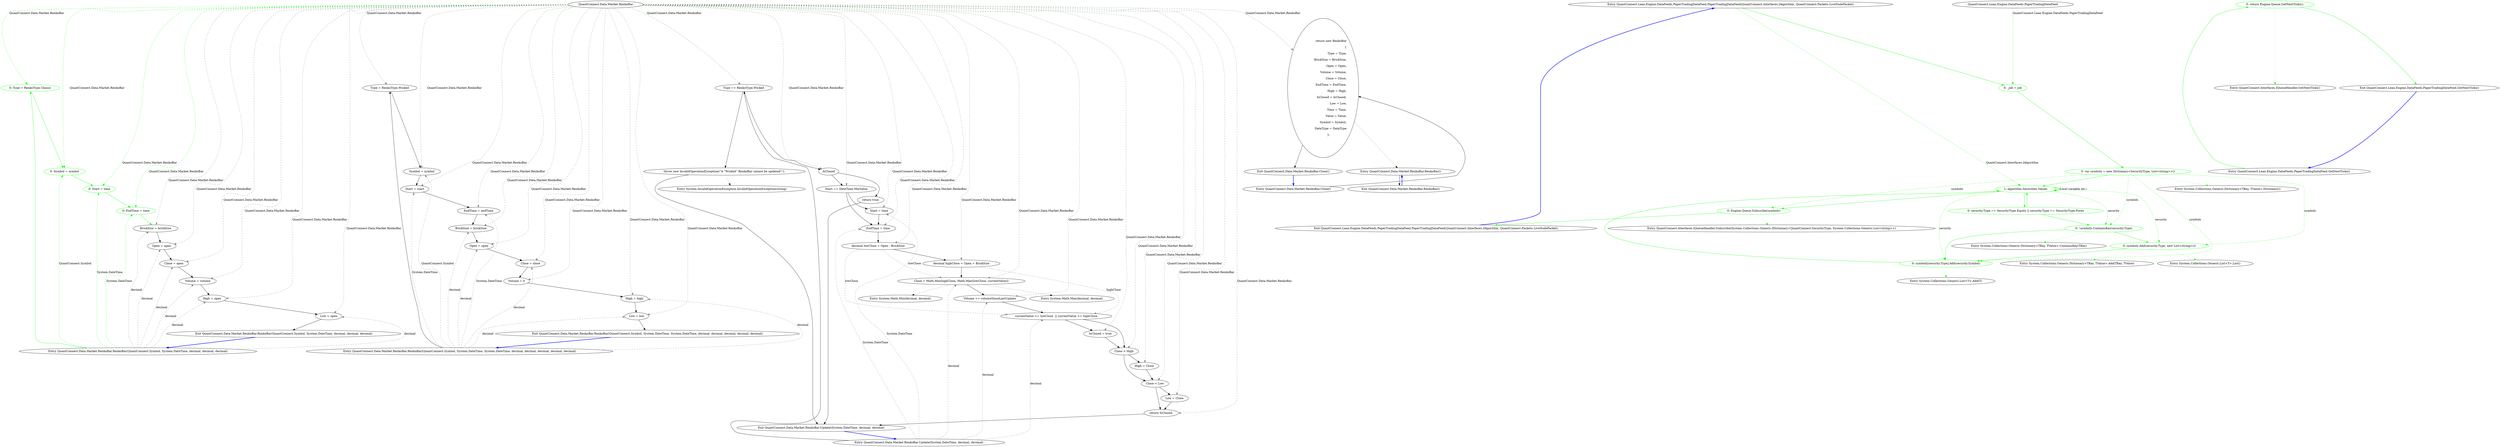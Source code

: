 digraph  {
d3 [cluster="QuantConnect.Data.Market.RenkoBar.RenkoBar(QuantConnect.Symbol, System.DateTime, decimal, decimal, decimal)", color=green, community=0, label="0: Type = RenkoType.Classic", span="137-137"];
d59 [label="QuantConnect.Data.Market.RenkoBar", span=""];
d2 [cluster="QuantConnect.Data.Market.RenkoBar.RenkoBar(QuantConnect.Symbol, System.DateTime, decimal, decimal, decimal)", label="Entry QuantConnect.Data.Market.RenkoBar.RenkoBar(QuantConnect.Symbol, System.DateTime, decimal, decimal, decimal)", span="134-134"];
d4 [cluster="QuantConnect.Data.Market.RenkoBar.RenkoBar(QuantConnect.Symbol, System.DateTime, decimal, decimal, decimal)", color=green, community=0, label="0: Symbol = symbol", span="139-139"];
d5 [cluster="QuantConnect.Data.Market.RenkoBar.RenkoBar(QuantConnect.Symbol, System.DateTime, decimal, decimal, decimal)", color=green, community=0, label="0: Start = time", span="140-140"];
d6 [cluster="QuantConnect.Data.Market.RenkoBar.RenkoBar(QuantConnect.Symbol, System.DateTime, decimal, decimal, decimal)", color=green, community=0, label="0: EndTime = time", span="141-141"];
d7 [cluster="QuantConnect.Data.Market.RenkoBar.RenkoBar(QuantConnect.Symbol, System.DateTime, decimal, decimal, decimal)", label="BrickSize = brickSize", span="142-142"];
d8 [cluster="QuantConnect.Data.Market.RenkoBar.RenkoBar(QuantConnect.Symbol, System.DateTime, decimal, decimal, decimal)", label="Open = open", span="143-143"];
d9 [cluster="QuantConnect.Data.Market.RenkoBar.RenkoBar(QuantConnect.Symbol, System.DateTime, decimal, decimal, decimal)", label="Close = open", span="144-144"];
d10 [cluster="QuantConnect.Data.Market.RenkoBar.RenkoBar(QuantConnect.Symbol, System.DateTime, decimal, decimal, decimal)", label="Volume = volume", span="145-145"];
d11 [cluster="QuantConnect.Data.Market.RenkoBar.RenkoBar(QuantConnect.Symbol, System.DateTime, decimal, decimal, decimal)", label="High = open", span="146-146"];
d12 [cluster="QuantConnect.Data.Market.RenkoBar.RenkoBar(QuantConnect.Symbol, System.DateTime, decimal, decimal, decimal)", label="Low = open", span="147-147"];
d15 [cluster="QuantConnect.Data.Market.RenkoBar.RenkoBar(QuantConnect.Symbol, System.DateTime, System.DateTime, decimal, decimal, decimal, decimal, decimal)", label="Type = RenkoType.Wicked", span="164-164"];
d16 [cluster="QuantConnect.Data.Market.RenkoBar.RenkoBar(QuantConnect.Symbol, System.DateTime, System.DateTime, decimal, decimal, decimal, decimal, decimal)", label="Symbol = symbol", span="166-166"];
d17 [cluster="QuantConnect.Data.Market.RenkoBar.RenkoBar(QuantConnect.Symbol, System.DateTime, System.DateTime, decimal, decimal, decimal, decimal, decimal)", label="Start = start", span="167-167"];
d18 [cluster="QuantConnect.Data.Market.RenkoBar.RenkoBar(QuantConnect.Symbol, System.DateTime, System.DateTime, decimal, decimal, decimal, decimal, decimal)", label="EndTime = endTime", span="168-168"];
d19 [cluster="QuantConnect.Data.Market.RenkoBar.RenkoBar(QuantConnect.Symbol, System.DateTime, System.DateTime, decimal, decimal, decimal, decimal, decimal)", label="BrickSize = brickSize", span="169-169"];
d20 [cluster="QuantConnect.Data.Market.RenkoBar.RenkoBar(QuantConnect.Symbol, System.DateTime, System.DateTime, decimal, decimal, decimal, decimal, decimal)", label="Open = open", span="170-170"];
d21 [cluster="QuantConnect.Data.Market.RenkoBar.RenkoBar(QuantConnect.Symbol, System.DateTime, System.DateTime, decimal, decimal, decimal, decimal, decimal)", label="Close = close", span="171-171"];
d22 [cluster="QuantConnect.Data.Market.RenkoBar.RenkoBar(QuantConnect.Symbol, System.DateTime, System.DateTime, decimal, decimal, decimal, decimal, decimal)", label="Volume = 0", span="172-172"];
d23 [cluster="QuantConnect.Data.Market.RenkoBar.RenkoBar(QuantConnect.Symbol, System.DateTime, System.DateTime, decimal, decimal, decimal, decimal, decimal)", label="High = high", span="173-173"];
d24 [cluster="QuantConnect.Data.Market.RenkoBar.RenkoBar(QuantConnect.Symbol, System.DateTime, System.DateTime, decimal, decimal, decimal, decimal, decimal)", label="Low = low", span="174-174"];
d27 [cluster="QuantConnect.Data.Market.RenkoBar.Update(System.DateTime, decimal, decimal)", label="Type == RenkoType.Wicked", span="186-186"];
d29 [cluster="QuantConnect.Data.Market.RenkoBar.Update(System.DateTime, decimal, decimal)", label=IsClosed, span="190-190"];
d31 [cluster="QuantConnect.Data.Market.RenkoBar.Update(System.DateTime, decimal, decimal)", label="Start == DateTime.MinValue", span="191-191"];
d32 [cluster="QuantConnect.Data.Market.RenkoBar.Update(System.DateTime, decimal, decimal)", label="Start = time", span="191-191"];
d33 [cluster="QuantConnect.Data.Market.RenkoBar.Update(System.DateTime, decimal, decimal)", label="EndTime = time", span="192-192"];
d34 [cluster="QuantConnect.Data.Market.RenkoBar.Update(System.DateTime, decimal, decimal)", label="decimal lowClose = Open - BrickSize", span="195-195"];
d35 [cluster="QuantConnect.Data.Market.RenkoBar.Update(System.DateTime, decimal, decimal)", label="decimal highClose = Open + BrickSize", span="196-196"];
d36 [cluster="QuantConnect.Data.Market.RenkoBar.Update(System.DateTime, decimal, decimal)", label="Close = Math.Min(highClose, Math.Max(lowClose, currentValue))", span="198-198"];
d37 [cluster="QuantConnect.Data.Market.RenkoBar.Update(System.DateTime, decimal, decimal)", label="Volume += volumeSinceLastUpdate", span="199-199"];
d39 [cluster="QuantConnect.Data.Market.RenkoBar.Update(System.DateTime, decimal, decimal)", label="IsClosed = true", span="204-204"];
d40 [cluster="QuantConnect.Data.Market.RenkoBar.Update(System.DateTime, decimal, decimal)", label="Close > High", span="207-207"];
d41 [cluster="QuantConnect.Data.Market.RenkoBar.Update(System.DateTime, decimal, decimal)", label="High = Close", span="207-207"];
d42 [cluster="QuantConnect.Data.Market.RenkoBar.Update(System.DateTime, decimal, decimal)", label="Close < Low", span="208-208"];
d43 [cluster="QuantConnect.Data.Market.RenkoBar.Update(System.DateTime, decimal, decimal)", label="Low = Close", span="208-208"];
d44 [cluster="QuantConnect.Data.Market.RenkoBar.Update(System.DateTime, decimal, decimal)", label="return IsClosed;", span="210-210"];
d57 [cluster="QuantConnect.Data.Market.RenkoBar.Clone()", label="return new RenkoBar\r\n            {\r\n                Type = Type,\r\n                BrickSize = BrickSize,\r\n                Open = Open,\r\n                Volume = Volume,\r\n                Close = Close,\r\n                EndTime = EndTime,\r\n                High = High,\r\n                IsClosed = IsClosed,\r\n                Low = Low,\r\n                Time = Time,\r\n                Value = Value,\r\n                Symbol = Symbol,\r\n                DataType = DataType\r\n            };", span="249-264"];
d13 [cluster="QuantConnect.Data.Market.RenkoBar.RenkoBar(QuantConnect.Symbol, System.DateTime, decimal, decimal, decimal)", label="Exit QuantConnect.Data.Market.RenkoBar.RenkoBar(QuantConnect.Symbol, System.DateTime, decimal, decimal, decimal)", span="134-134"];
d14 [cluster="QuantConnect.Data.Market.RenkoBar.RenkoBar(QuantConnect.Symbol, System.DateTime, System.DateTime, decimal, decimal, decimal, decimal, decimal)", label="Entry QuantConnect.Data.Market.RenkoBar.RenkoBar(QuantConnect.Symbol, System.DateTime, System.DateTime, decimal, decimal, decimal, decimal, decimal)", span="161-161"];
d25 [cluster="QuantConnect.Data.Market.RenkoBar.RenkoBar(QuantConnect.Symbol, System.DateTime, System.DateTime, decimal, decimal, decimal, decimal, decimal)", label="Exit QuantConnect.Data.Market.RenkoBar.RenkoBar(QuantConnect.Symbol, System.DateTime, System.DateTime, decimal, decimal, decimal, decimal, decimal)", span="161-161"];
d26 [cluster="QuantConnect.Data.Market.RenkoBar.Update(System.DateTime, decimal, decimal)", label="Entry QuantConnect.Data.Market.RenkoBar.Update(System.DateTime, decimal, decimal)", span="184-184"];
d28 [cluster="QuantConnect.Data.Market.RenkoBar.Update(System.DateTime, decimal, decimal)", label="throw new InvalidOperationException(''A \''Wicked\'' RenkoBar cannot be updated!'');", span="187-187"];
d30 [cluster="QuantConnect.Data.Market.RenkoBar.Update(System.DateTime, decimal, decimal)", label="return true;", span="190-190"];
d38 [cluster="QuantConnect.Data.Market.RenkoBar.Update(System.DateTime, decimal, decimal)", label="currentValue <= lowClose  || currentValue >= highClose", span="202-202"];
d47 [cluster="System.Math.Max(decimal, decimal)", label="Entry System.Math.Max(decimal, decimal)", span="0-0"];
d48 [cluster="System.Math.Min(decimal, decimal)", label="Entry System.Math.Min(decimal, decimal)", span="0-0"];
d45 [cluster="QuantConnect.Data.Market.RenkoBar.Update(System.DateTime, decimal, decimal)", label="Exit QuantConnect.Data.Market.RenkoBar.Update(System.DateTime, decimal, decimal)", span="184-184"];
d56 [cluster="QuantConnect.Data.Market.RenkoBar.Clone()", label="Entry QuantConnect.Data.Market.RenkoBar.Clone()", span="247-247"];
d58 [cluster="QuantConnect.Data.Market.RenkoBar.Clone()", label="Exit QuantConnect.Data.Market.RenkoBar.Clone()", span="247-247"];
d0 [cluster="QuantConnect.Data.Market.RenkoBar.RenkoBar()", label="Entry QuantConnect.Data.Market.RenkoBar.RenkoBar()", span="122-122"];
d46 [cluster="System.InvalidOperationException.InvalidOperationException(string)", label="Entry System.InvalidOperationException.InvalidOperationException(string)", span="0-0"];
d1 [cluster="QuantConnect.Data.Market.RenkoBar.RenkoBar()", label="Exit QuantConnect.Data.Market.RenkoBar.RenkoBar()", span="122-122"];
m0_0 [cluster="QuantConnect.Lean.Engine.DataFeeds.PaperTradingDataFeed.PaperTradingDataFeed(QuantConnect.Interfaces.IAlgorithm, QuantConnect.Packets.LiveNodePacket)", file="FractalAdaptiveMovingAverageTests.cs", label="Entry QuantConnect.Lean.Engine.DataFeeds.PaperTradingDataFeed.PaperTradingDataFeed(QuantConnect.Interfaces.IAlgorithm, QuantConnect.Packets.LiveNodePacket)", span="22-22"];
m0_1 [cluster="QuantConnect.Lean.Engine.DataFeeds.PaperTradingDataFeed.PaperTradingDataFeed(QuantConnect.Interfaces.IAlgorithm, QuantConnect.Packets.LiveNodePacket)", color=green, community=0, file="FractalAdaptiveMovingAverageTests.cs", label="0: _job = job", span="25-25"];
m0_2 [cluster="QuantConnect.Lean.Engine.DataFeeds.PaperTradingDataFeed.PaperTradingDataFeed(QuantConnect.Interfaces.IAlgorithm, QuantConnect.Packets.LiveNodePacket)", color=green, community=0, file="FractalAdaptiveMovingAverageTests.cs", label="0: var symbols = new Dictionary<SecurityType, List<string>>()", span="28-28"];
m0_3 [cluster="QuantConnect.Lean.Engine.DataFeeds.PaperTradingDataFeed.PaperTradingDataFeed(QuantConnect.Interfaces.IAlgorithm, QuantConnect.Packets.LiveNodePacket)", color=green, community=0, file="FractalAdaptiveMovingAverageTests.cs", label="1: algorithm.Securities.Values", span="31-31"];
m0_7 [cluster="QuantConnect.Lean.Engine.DataFeeds.PaperTradingDataFeed.PaperTradingDataFeed(QuantConnect.Interfaces.IAlgorithm, QuantConnect.Packets.LiveNodePacket)", color=green, community=0, file="FractalAdaptiveMovingAverageTests.cs", label="0: symbols[security.Type].Add(security.Symbol)", span="36-36"];
m0_4 [cluster="QuantConnect.Lean.Engine.DataFeeds.PaperTradingDataFeed.PaperTradingDataFeed(QuantConnect.Interfaces.IAlgorithm, QuantConnect.Packets.LiveNodePacket)", color=green, community=0, file="FractalAdaptiveMovingAverageTests.cs", label="0: security.Type == SecurityType.Equity || security.Type == SecurityType.Forex", span="33-33"];
m0_8 [cluster="QuantConnect.Lean.Engine.DataFeeds.PaperTradingDataFeed.PaperTradingDataFeed(QuantConnect.Interfaces.IAlgorithm, QuantConnect.Packets.LiveNodePacket)", color=green, community=0, file="FractalAdaptiveMovingAverageTests.cs", label="0: Engine.Queue.Subscribe(symbols)", span="41-41"];
m0_5 [cluster="QuantConnect.Lean.Engine.DataFeeds.PaperTradingDataFeed.PaperTradingDataFeed(QuantConnect.Interfaces.IAlgorithm, QuantConnect.Packets.LiveNodePacket)", color=green, community=0, file="FractalAdaptiveMovingAverageTests.cs", label="0: !symbols.ContainsKey(security.Type)", span="35-35"];
m0_6 [cluster="QuantConnect.Lean.Engine.DataFeeds.PaperTradingDataFeed.PaperTradingDataFeed(QuantConnect.Interfaces.IAlgorithm, QuantConnect.Packets.LiveNodePacket)", color=green, community=0, file="FractalAdaptiveMovingAverageTests.cs", label="0: symbols.Add(security.Type, new List<string>())", span="35-35"];
m0_9 [cluster="QuantConnect.Lean.Engine.DataFeeds.PaperTradingDataFeed.PaperTradingDataFeed(QuantConnect.Interfaces.IAlgorithm, QuantConnect.Packets.LiveNodePacket)", file="FractalAdaptiveMovingAverageTests.cs", label="Exit QuantConnect.Lean.Engine.DataFeeds.PaperTradingDataFeed.PaperTradingDataFeed(QuantConnect.Interfaces.IAlgorithm, QuantConnect.Packets.LiveNodePacket)", span="22-22"];
m0_14 [cluster="System.Collections.Generic.List<T>.Add(T)", file="FractalAdaptiveMovingAverageTests.cs", label="Entry System.Collections.Generic.List<T>.Add(T)", span="0-0"];
m0_13 [cluster="System.Collections.Generic.Dictionary<TKey, TValue>.Add(TKey, TValue)", file="FractalAdaptiveMovingAverageTests.cs", label="Entry System.Collections.Generic.Dictionary<TKey, TValue>.Add(TKey, TValue)", span="0-0"];
m0_19 [cluster="QuantConnect.Interfaces.IQueueHandler.GetNextTicks()", file="FractalAdaptiveMovingAverageTests.cs", label="Entry QuantConnect.Interfaces.IQueueHandler.GetNextTicks()", span="53-53"];
m0_11 [cluster="System.Collections.Generic.Dictionary<TKey, TValue>.ContainsKey(TKey)", file="FractalAdaptiveMovingAverageTests.cs", label="Entry System.Collections.Generic.Dictionary<TKey, TValue>.ContainsKey(TKey)", span="0-0"];
m0_15 [cluster="QuantConnect.Interfaces.IQueueHandler.Subscribe(System.Collections.Generic.IDictionary<QuantConnect.SecurityType, System.Collections.Generic.List<string>>)", file="FractalAdaptiveMovingAverageTests.cs", label="Entry QuantConnect.Interfaces.IQueueHandler.Subscribe(System.Collections.Generic.IDictionary<QuantConnect.SecurityType, System.Collections.Generic.List<string>>)", span="69-69"];
m0_12 [cluster="System.Collections.Generic.List<T>.List()", file="FractalAdaptiveMovingAverageTests.cs", label="Entry System.Collections.Generic.List<T>.List()", span="0-0"];
m0_16 [cluster="QuantConnect.Lean.Engine.DataFeeds.PaperTradingDataFeed.GetNextTicks()", file="FractalAdaptiveMovingAverageTests.cs", label="Entry QuantConnect.Lean.Engine.DataFeeds.PaperTradingDataFeed.GetNextTicks()", span="48-48"];
m0_17 [cluster="QuantConnect.Lean.Engine.DataFeeds.PaperTradingDataFeed.GetNextTicks()", color=green, community=0, file="FractalAdaptiveMovingAverageTests.cs", label="0: return Engine.Queue.GetNextTicks();", span="50-50"];
m0_18 [cluster="QuantConnect.Lean.Engine.DataFeeds.PaperTradingDataFeed.GetNextTicks()", file="FractalAdaptiveMovingAverageTests.cs", label="Exit QuantConnect.Lean.Engine.DataFeeds.PaperTradingDataFeed.GetNextTicks()", span="48-48"];
m0_10 [cluster="System.Collections.Generic.Dictionary<TKey, TValue>.Dictionary()", file="FractalAdaptiveMovingAverageTests.cs", label="Entry System.Collections.Generic.Dictionary<TKey, TValue>.Dictionary()", span="0-0"];
m0_20 [file="FractalAdaptiveMovingAverageTests.cs", label="QuantConnect.Lean.Engine.DataFeeds.PaperTradingDataFeed", span=""];
d3 -> d4  [color=green, key=0, style=solid];
d59 -> d3  [color=green, key=1, label="QuantConnect.Data.Market.RenkoBar", style=dashed];
d59 -> d4  [color=green, key=1, label="QuantConnect.Data.Market.RenkoBar", style=dashed];
d59 -> d5  [color=green, key=1, label="QuantConnect.Data.Market.RenkoBar", style=dashed];
d59 -> d6  [color=green, key=1, label="QuantConnect.Data.Market.RenkoBar", style=dashed];
d59 -> d7  [color=darkseagreen4, key=1, label="QuantConnect.Data.Market.RenkoBar", style=dashed];
d59 -> d8  [color=darkseagreen4, key=1, label="QuantConnect.Data.Market.RenkoBar", style=dashed];
d59 -> d9  [color=darkseagreen4, key=1, label="QuantConnect.Data.Market.RenkoBar", style=dashed];
d59 -> d10  [color=darkseagreen4, key=1, label="QuantConnect.Data.Market.RenkoBar", style=dashed];
d59 -> d11  [color=darkseagreen4, key=1, label="QuantConnect.Data.Market.RenkoBar", style=dashed];
d59 -> d12  [color=darkseagreen4, key=1, label="QuantConnect.Data.Market.RenkoBar", style=dashed];
d59 -> d15  [color=darkseagreen4, key=1, label="QuantConnect.Data.Market.RenkoBar", style=dashed];
d59 -> d16  [color=darkseagreen4, key=1, label="QuantConnect.Data.Market.RenkoBar", style=dashed];
d59 -> d17  [color=darkseagreen4, key=1, label="QuantConnect.Data.Market.RenkoBar", style=dashed];
d59 -> d18  [color=darkseagreen4, key=1, label="QuantConnect.Data.Market.RenkoBar", style=dashed];
d59 -> d19  [color=darkseagreen4, key=1, label="QuantConnect.Data.Market.RenkoBar", style=dashed];
d59 -> d20  [color=darkseagreen4, key=1, label="QuantConnect.Data.Market.RenkoBar", style=dashed];
d59 -> d21  [color=darkseagreen4, key=1, label="QuantConnect.Data.Market.RenkoBar", style=dashed];
d59 -> d22  [color=darkseagreen4, key=1, label="QuantConnect.Data.Market.RenkoBar", style=dashed];
d59 -> d23  [color=darkseagreen4, key=1, label="QuantConnect.Data.Market.RenkoBar", style=dashed];
d59 -> d24  [color=darkseagreen4, key=1, label="QuantConnect.Data.Market.RenkoBar", style=dashed];
d59 -> d27  [color=darkseagreen4, key=1, label="QuantConnect.Data.Market.RenkoBar", style=dashed];
d59 -> d29  [color=darkseagreen4, key=1, label="QuantConnect.Data.Market.RenkoBar", style=dashed];
d59 -> d31  [color=darkseagreen4, key=1, label="QuantConnect.Data.Market.RenkoBar", style=dashed];
d59 -> d32  [color=darkseagreen4, key=1, label="QuantConnect.Data.Market.RenkoBar", style=dashed];
d59 -> d33  [color=darkseagreen4, key=1, label="QuantConnect.Data.Market.RenkoBar", style=dashed];
d59 -> d34  [color=darkseagreen4, key=1, label="QuantConnect.Data.Market.RenkoBar", style=dashed];
d59 -> d35  [color=darkseagreen4, key=1, label="QuantConnect.Data.Market.RenkoBar", style=dashed];
d59 -> d36  [color=darkseagreen4, key=1, label="QuantConnect.Data.Market.RenkoBar", style=dashed];
d59 -> d37  [color=darkseagreen4, key=1, label="QuantConnect.Data.Market.RenkoBar", style=dashed];
d59 -> d39  [color=darkseagreen4, key=1, label="QuantConnect.Data.Market.RenkoBar", style=dashed];
d59 -> d40  [color=darkseagreen4, key=1, label="QuantConnect.Data.Market.RenkoBar", style=dashed];
d59 -> d41  [color=darkseagreen4, key=1, label="QuantConnect.Data.Market.RenkoBar", style=dashed];
d59 -> d42  [color=darkseagreen4, key=1, label="QuantConnect.Data.Market.RenkoBar", style=dashed];
d59 -> d43  [color=darkseagreen4, key=1, label="QuantConnect.Data.Market.RenkoBar", style=dashed];
d59 -> d44  [color=darkseagreen4, key=1, label="QuantConnect.Data.Market.RenkoBar", style=dashed];
d59 -> d57  [color=darkseagreen4, key=1, label="QuantConnect.Data.Market.RenkoBar", style=dashed];
d2 -> d3  [color=green, key=0, style=solid];
d2 -> d4  [color=green, key=1, label="QuantConnect.Symbol", style=dashed];
d2 -> d5  [color=green, key=1, label="System.DateTime", style=dashed];
d2 -> d6  [color=green, key=1, label="System.DateTime", style=dashed];
d2 -> d7  [color=darkseagreen4, key=1, label=decimal, style=dashed];
d2 -> d8  [color=darkseagreen4, key=1, label=decimal, style=dashed];
d2 -> d9  [color=darkseagreen4, key=1, label=decimal, style=dashed];
d2 -> d10  [color=darkseagreen4, key=1, label=decimal, style=dashed];
d2 -> d11  [color=darkseagreen4, key=1, label=decimal, style=dashed];
d2 -> d12  [color=darkseagreen4, key=1, label=decimal, style=dashed];
d4 -> d5  [color=green, key=0, style=solid];
d5 -> d6  [color=green, key=0, style=solid];
d6 -> d7  [color=green, key=0, style=solid];
d7 -> d8  [key=0, style=solid];
d8 -> d9  [key=0, style=solid];
d9 -> d10  [key=0, style=solid];
d10 -> d11  [key=0, style=solid];
d11 -> d12  [key=0, style=solid];
d12 -> d13  [key=0, style=solid];
d15 -> d16  [key=0, style=solid];
d16 -> d17  [key=0, style=solid];
d17 -> d18  [key=0, style=solid];
d18 -> d19  [key=0, style=solid];
d19 -> d20  [key=0, style=solid];
d20 -> d21  [key=0, style=solid];
d21 -> d22  [key=0, style=solid];
d22 -> d23  [key=0, style=solid];
d23 -> d24  [key=0, style=solid];
d24 -> d25  [key=0, style=solid];
d27 -> d28  [key=0, style=solid];
d27 -> d29  [key=0, style=solid];
d29 -> d30  [key=0, style=solid];
d29 -> d31  [key=0, style=solid];
d31 -> d32  [key=0, style=solid];
d31 -> d33  [key=0, style=solid];
d32 -> d33  [key=0, style=solid];
d33 -> d34  [key=0, style=solid];
d34 -> d35  [key=0, style=solid];
d34 -> d36  [color=darkseagreen4, key=1, label=lowClose, style=dashed];
d34 -> d38  [color=darkseagreen4, key=1, label=lowClose, style=dashed];
d35 -> d36  [key=0, style=solid];
d35 -> d38  [color=darkseagreen4, key=1, label=highClose, style=dashed];
d36 -> d37  [key=0, style=solid];
d36 -> d47  [key=2, style=dotted];
d36 -> d48  [key=2, style=dotted];
d37 -> d38  [key=0, style=solid];
d39 -> d40  [key=0, style=solid];
d40 -> d41  [key=0, style=solid];
d40 -> d42  [key=0, style=solid];
d41 -> d42  [key=0, style=solid];
d42 -> d43  [key=0, style=solid];
d42 -> d44  [key=0, style=solid];
d43 -> d44  [key=0, style=solid];
d44 -> d45  [key=0, style=solid];
d57 -> d58  [key=0, style=solid];
d57 -> d0  [key=2, style=dotted];
d13 -> d2  [color=blue, key=0, style=bold];
d14 -> d15  [key=0, style=solid];
d14 -> d16  [color=darkseagreen4, key=1, label="QuantConnect.Symbol", style=dashed];
d14 -> d17  [color=darkseagreen4, key=1, label="System.DateTime", style=dashed];
d14 -> d18  [color=darkseagreen4, key=1, label="System.DateTime", style=dashed];
d14 -> d19  [color=darkseagreen4, key=1, label=decimal, style=dashed];
d14 -> d20  [color=darkseagreen4, key=1, label=decimal, style=dashed];
d14 -> d21  [color=darkseagreen4, key=1, label=decimal, style=dashed];
d14 -> d23  [color=darkseagreen4, key=1, label=decimal, style=dashed];
d14 -> d24  [color=darkseagreen4, key=1, label=decimal, style=dashed];
d25 -> d14  [color=blue, key=0, style=bold];
d26 -> d27  [key=0, style=solid];
d26 -> d32  [color=darkseagreen4, key=1, label="System.DateTime", style=dashed];
d26 -> d33  [color=darkseagreen4, key=1, label="System.DateTime", style=dashed];
d26 -> d36  [color=darkseagreen4, key=1, label=decimal, style=dashed];
d26 -> d37  [color=darkseagreen4, key=1, label=decimal, style=dashed];
d26 -> d38  [color=darkseagreen4, key=1, label=decimal, style=dashed];
d28 -> d45  [key=0, style=solid];
d28 -> d46  [key=2, style=dotted];
d30 -> d45  [key=0, style=solid];
d38 -> d39  [key=0, style=solid];
d38 -> d40  [key=0, style=solid];
d45 -> d26  [color=blue, key=0, style=bold];
d56 -> d57  [key=0, style=solid];
d58 -> d56  [color=blue, key=0, style=bold];
d0 -> d1  [key=0, style=solid];
d1 -> d0  [color=blue, key=0, style=bold];
m0_0 -> m0_1  [color=green, key=0, style=solid];
m0_0 -> m0_3  [color=green, key=1, label="QuantConnect.Interfaces.IAlgorithm", style=dashed];
m0_1 -> m0_2  [color=green, key=0, style=solid];
m0_2 -> m0_3  [color=green, key=0, style=solid];
m0_2 -> m0_10  [color=green, key=2, style=dotted];
m0_2 -> m0_5  [color=green, key=1, label=symbols, style=dashed];
m0_2 -> m0_6  [color=green, key=1, label=symbols, style=dashed];
m0_2 -> m0_7  [color=green, key=1, label=symbols, style=dashed];
m0_2 -> m0_8  [color=green, key=1, label=symbols, style=dashed];
m0_3 -> m0_3  [color=green, key=3, label="Local variable int i", style=bold];
m0_3 -> m0_4  [color=green, key=0, style=solid];
m0_3 -> m0_8  [color=green, key=0, style=solid];
m0_3 -> m0_5  [color=green, key=1, label=security, style=dashed];
m0_3 -> m0_6  [color=green, key=1, label=security, style=dashed];
m0_3 -> m0_7  [color=green, key=1, label=security, style=dashed];
m0_7 -> m0_3  [color=green, key=0, style=solid];
m0_7 -> m0_14  [color=green, key=2, style=dotted];
m0_4 -> m0_3  [color=green, key=0, style=solid];
m0_4 -> m0_5  [color=green, key=0, style=solid];
m0_8 -> m0_9  [color=green, key=0, style=solid];
m0_8 -> m0_15  [color=green, key=2, style=dotted];
m0_5 -> m0_6  [color=green, key=0, style=solid];
m0_5 -> m0_7  [color=green, key=0, style=solid];
m0_5 -> m0_11  [color=green, key=2, style=dotted];
m0_6 -> m0_7  [color=green, key=0, style=solid];
m0_6 -> m0_12  [color=green, key=2, style=dotted];
m0_6 -> m0_13  [color=green, key=2, style=dotted];
m0_9 -> m0_0  [color=blue, key=0, style=bold];
m0_16 -> m0_17  [color=green, key=0, style=solid];
m0_17 -> m0_18  [color=green, key=0, style=solid];
m0_17 -> m0_19  [color=green, key=2, style=dotted];
m0_18 -> m0_16  [color=blue, key=0, style=bold];
m0_20 -> m0_1  [color=green, key=1, label="QuantConnect.Lean.Engine.DataFeeds.PaperTradingDataFeed", style=dashed];
}
